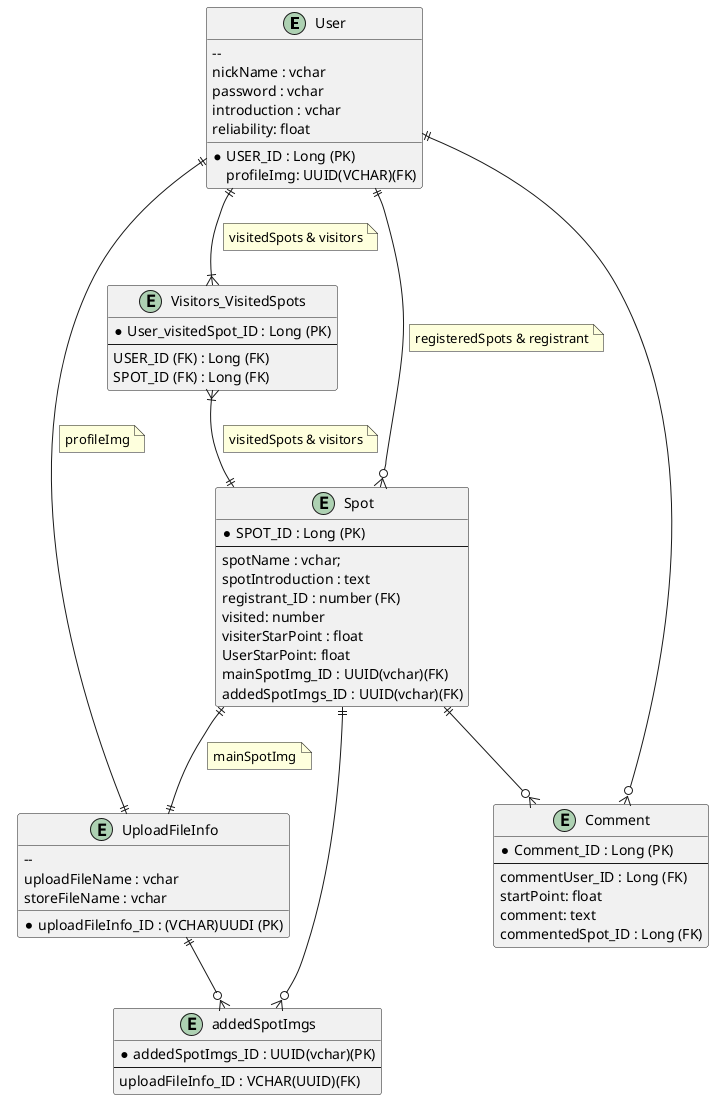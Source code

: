 @startuml

entity User {
*USER_ID : Long (PK)
  --
nickName : vchar
password : vchar
introduction : vchar
reliability: float
profileImg: UUID(VCHAR)(FK) 
}

entity Visitors_VisitedSpots {
  *User_visitedSpot_ID : Long (PK)
  --
  USER_ID (FK) : Long (FK)
  SPOT_ID (FK) : Long (FK)
}

entity Spot {
  *SPOT_ID : Long (PK)
  --
  spotName : vchar;
  spotIntroduction : text
  registrant_ID : number (FK)
  visited: number
  visiterStarPoint : float 
  UserStarPoint: float
  mainSpotImg_ID : UUID(vchar)(FK) 
  addedSpotImgs_ID : UUID(vchar)(FK)
}


entity UploadFileInfo {
*uploadFileInfo_ID : (VCHAR)UUDI (PK)
 --
  uploadFileName : vchar
  storeFileName : vchar
}

entity addedSpotImgs {
 *addedSpotImgs_ID : UUID(vchar)(PK)
 --
  uploadFileInfo_ID : VCHAR(UUID)(FK)
}

entity Comment {
*Comment_ID : Long (PK)
--
commentUser_ID : Long (FK)
startPoint: float
comment: text
commentedSpot_ID : Long (FK)
}





User ||--|{ Visitors_VisitedSpots
note on link : visitedSpots & visitors

User ||--o{ Spot
note on link : registeredSpots & registrant

Visitors_VisitedSpots }|--|| Spot
note on link : visitedSpots & visitors

User ||--|| UploadFileInfo
note on link : profileImg

Spot ||--|| UploadFileInfo
note on link : mainSpotImg

Spot ||--o{ addedSpotImgs

UploadFileInfo ||--o{ addedSpotImgs

User ||--o{ Comment

Spot ||--o{ Comment


@enduml